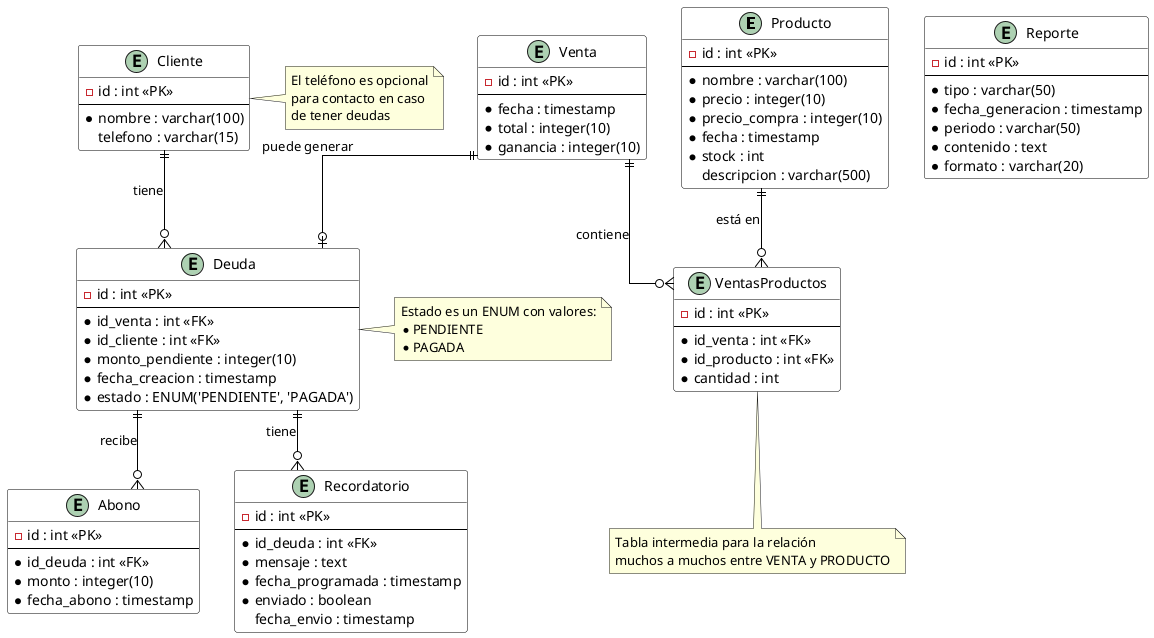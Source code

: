 @startuml "Diagrama Entidad Relación"

' Estilo del diagrama
skinparam linetype ortho
skinparam class {
    BackgroundColor White
    ArrowColor Black
    BorderColor Black
}

entity "Producto" as producto {
    -id : int <<PK>>
    --
    *nombre : varchar(100)
    *precio : integer(10)
    *precio_compra : integer(10)
    *fecha : timestamp
    *stock : int
    descripcion : varchar(500)
}

entity "Cliente" as cliente {
    -id : int <<PK>>
    --
    *nombre : varchar(100)
    telefono : varchar(15)
}

entity "Venta" as venta {
    -id : int <<PK>>
    --
    *fecha : timestamp
    *total : integer(10)
    *ganancia : integer(10)
}

entity "VentasProductos" as ventas_productos {
    -id : int <<PK>>
    --
    *id_venta : int <<FK>>
    *id_producto : int <<FK>>
    *cantidad : int
}

entity "Deuda" as deuda {
    -id : int <<PK>>
    --
    *id_venta : int <<FK>>
    *id_cliente : int <<FK>>
    *monto_pendiente : integer(10)
    *fecha_creacion : timestamp
    *estado : ENUM('PENDIENTE', 'PAGADA')
}

entity "Abono" as abono {
    -id : int <<PK>>
    --
    *id_deuda : int <<FK>>
    *monto : integer(10)
    *fecha_abono : timestamp
}

entity "Recordatorio" as recordatorio {
    -id : int <<PK>>
    --
    *id_deuda : int <<FK>>
    *mensaje : text
    *fecha_programada : timestamp
    *enviado : boolean
    fecha_envio : timestamp
}

entity "Reporte" as reporte {
    -id : int <<PK>>
    --
    *tipo : varchar(50)
    *fecha_generacion : timestamp
    *periodo : varchar(50)
    *contenido : text
    *formato : varchar(20)
}

' Relaciones
venta ||--o{ ventas_productos : "contiene"
producto ||--o{ ventas_productos : "está en"
venta ||--o| deuda : "puede generar"
deuda ||--o{ abono : "recibe"
deuda ||--o{ recordatorio : "tiene"
cliente ||--o{ deuda : "tiene"

' Notas explicativas
note bottom of ventas_productos
    Tabla intermedia para la relación
    muchos a muchos entre VENTA y PRODUCTO
end note

note right of deuda
    Estado es un ENUM con valores:
    * PENDIENTE
    * PAGADA
end note

note right of cliente
    El teléfono es opcional
    para contacto en caso
    de tener deudas
end note

@enduml